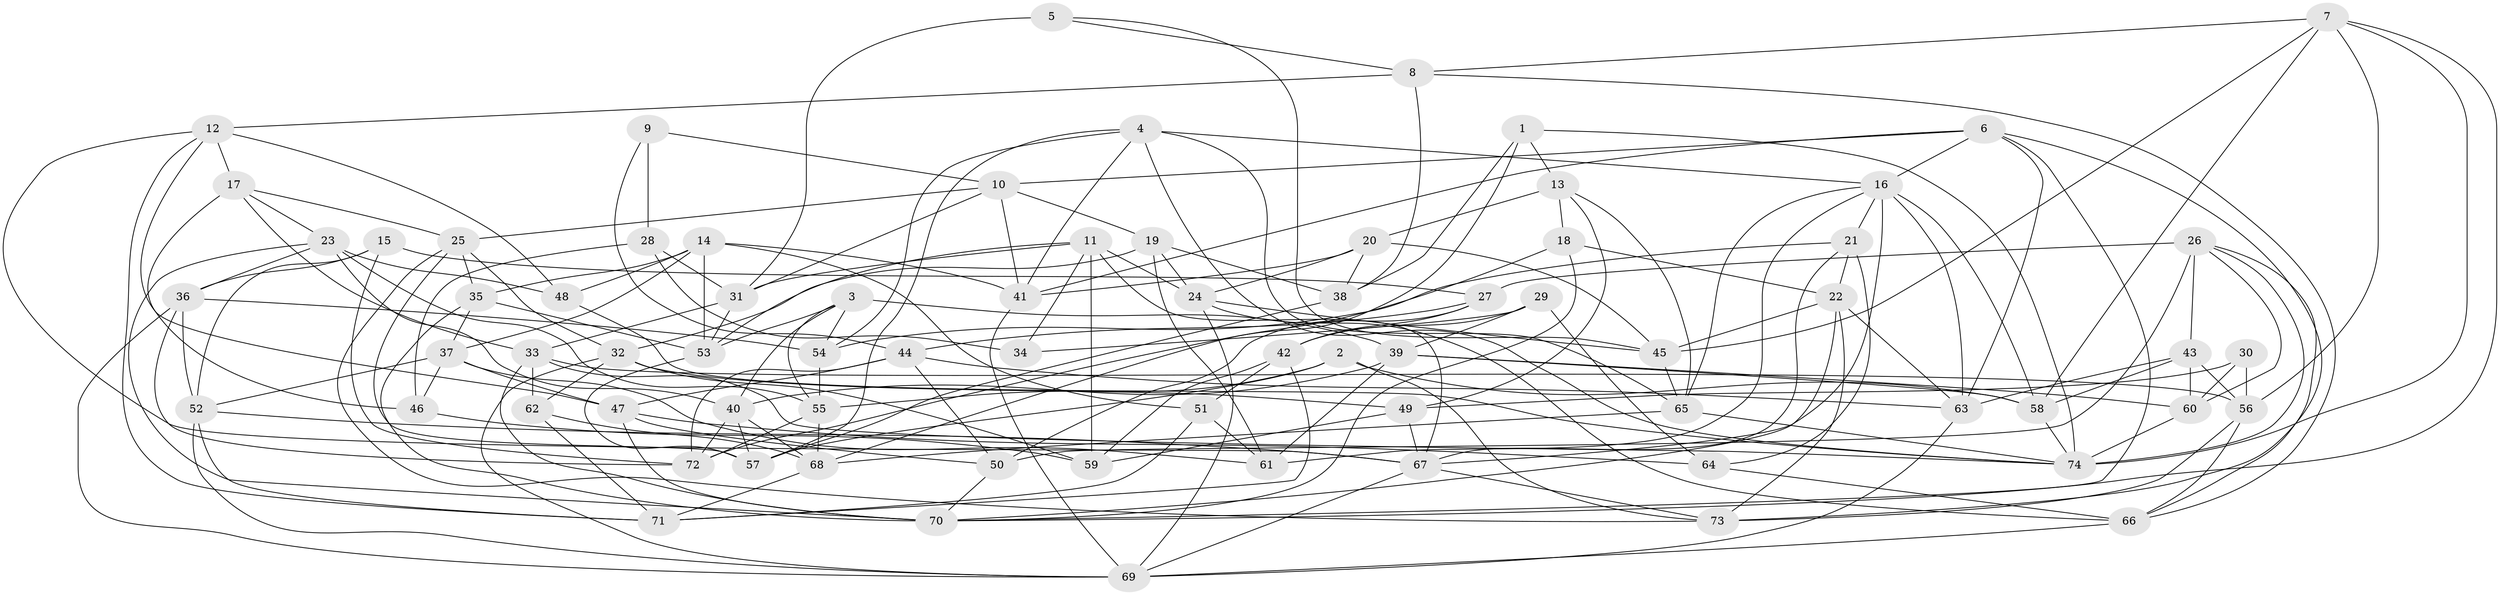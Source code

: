 // original degree distribution, {4: 1.0}
// Generated by graph-tools (version 1.1) at 2025/38/03/04/25 23:38:16]
// undirected, 74 vertices, 202 edges
graph export_dot {
  node [color=gray90,style=filled];
  1;
  2;
  3;
  4;
  5;
  6;
  7;
  8;
  9;
  10;
  11;
  12;
  13;
  14;
  15;
  16;
  17;
  18;
  19;
  20;
  21;
  22;
  23;
  24;
  25;
  26;
  27;
  28;
  29;
  30;
  31;
  32;
  33;
  34;
  35;
  36;
  37;
  38;
  39;
  40;
  41;
  42;
  43;
  44;
  45;
  46;
  47;
  48;
  49;
  50;
  51;
  52;
  53;
  54;
  55;
  56;
  57;
  58;
  59;
  60;
  61;
  62;
  63;
  64;
  65;
  66;
  67;
  68;
  69;
  70;
  71;
  72;
  73;
  74;
  1 -- 13 [weight=1.0];
  1 -- 38 [weight=1.0];
  1 -- 68 [weight=1.0];
  1 -- 74 [weight=1.0];
  2 -- 55 [weight=1.0];
  2 -- 57 [weight=1.0];
  2 -- 58 [weight=1.0];
  2 -- 73 [weight=1.0];
  3 -- 39 [weight=1.0];
  3 -- 40 [weight=1.0];
  3 -- 53 [weight=1.0];
  3 -- 54 [weight=2.0];
  3 -- 55 [weight=1.0];
  4 -- 16 [weight=1.0];
  4 -- 41 [weight=1.0];
  4 -- 54 [weight=1.0];
  4 -- 57 [weight=1.0];
  4 -- 65 [weight=1.0];
  4 -- 74 [weight=1.0];
  5 -- 8 [weight=1.0];
  5 -- 31 [weight=2.0];
  5 -- 45 [weight=1.0];
  6 -- 10 [weight=1.0];
  6 -- 16 [weight=1.0];
  6 -- 41 [weight=1.0];
  6 -- 63 [weight=1.0];
  6 -- 70 [weight=1.0];
  6 -- 73 [weight=1.0];
  7 -- 8 [weight=1.0];
  7 -- 45 [weight=1.0];
  7 -- 56 [weight=1.0];
  7 -- 58 [weight=1.0];
  7 -- 70 [weight=1.0];
  7 -- 74 [weight=1.0];
  8 -- 12 [weight=1.0];
  8 -- 38 [weight=2.0];
  8 -- 66 [weight=1.0];
  9 -- 10 [weight=1.0];
  9 -- 28 [weight=2.0];
  9 -- 44 [weight=1.0];
  10 -- 19 [weight=1.0];
  10 -- 25 [weight=1.0];
  10 -- 31 [weight=1.0];
  10 -- 41 [weight=1.0];
  11 -- 24 [weight=1.0];
  11 -- 31 [weight=1.0];
  11 -- 34 [weight=1.0];
  11 -- 53 [weight=1.0];
  11 -- 59 [weight=1.0];
  11 -- 67 [weight=1.0];
  12 -- 17 [weight=1.0];
  12 -- 47 [weight=1.0];
  12 -- 48 [weight=1.0];
  12 -- 67 [weight=1.0];
  12 -- 71 [weight=1.0];
  13 -- 18 [weight=1.0];
  13 -- 20 [weight=2.0];
  13 -- 49 [weight=1.0];
  13 -- 65 [weight=1.0];
  14 -- 35 [weight=1.0];
  14 -- 37 [weight=1.0];
  14 -- 41 [weight=1.0];
  14 -- 48 [weight=1.0];
  14 -- 51 [weight=1.0];
  14 -- 53 [weight=1.0];
  15 -- 27 [weight=1.0];
  15 -- 36 [weight=1.0];
  15 -- 52 [weight=1.0];
  15 -- 72 [weight=1.0];
  16 -- 21 [weight=1.0];
  16 -- 58 [weight=1.0];
  16 -- 61 [weight=1.0];
  16 -- 63 [weight=1.0];
  16 -- 65 [weight=1.0];
  16 -- 67 [weight=1.0];
  17 -- 23 [weight=1.0];
  17 -- 25 [weight=1.0];
  17 -- 33 [weight=1.0];
  17 -- 46 [weight=2.0];
  18 -- 22 [weight=1.0];
  18 -- 70 [weight=1.0];
  18 -- 72 [weight=1.0];
  19 -- 24 [weight=1.0];
  19 -- 32 [weight=1.0];
  19 -- 38 [weight=1.0];
  19 -- 61 [weight=2.0];
  20 -- 24 [weight=1.0];
  20 -- 38 [weight=1.0];
  20 -- 41 [weight=1.0];
  20 -- 45 [weight=1.0];
  21 -- 22 [weight=1.0];
  21 -- 54 [weight=1.0];
  21 -- 64 [weight=2.0];
  21 -- 67 [weight=1.0];
  22 -- 45 [weight=1.0];
  22 -- 63 [weight=1.0];
  22 -- 70 [weight=1.0];
  22 -- 73 [weight=1.0];
  23 -- 36 [weight=1.0];
  23 -- 40 [weight=1.0];
  23 -- 48 [weight=1.0];
  23 -- 55 [weight=1.0];
  23 -- 70 [weight=1.0];
  24 -- 45 [weight=1.0];
  24 -- 66 [weight=1.0];
  24 -- 69 [weight=1.0];
  25 -- 32 [weight=1.0];
  25 -- 35 [weight=1.0];
  25 -- 57 [weight=1.0];
  25 -- 73 [weight=1.0];
  26 -- 27 [weight=1.0];
  26 -- 43 [weight=2.0];
  26 -- 50 [weight=2.0];
  26 -- 60 [weight=1.0];
  26 -- 66 [weight=1.0];
  26 -- 74 [weight=1.0];
  27 -- 42 [weight=2.0];
  27 -- 44 [weight=1.0];
  27 -- 50 [weight=1.0];
  28 -- 31 [weight=2.0];
  28 -- 34 [weight=1.0];
  28 -- 46 [weight=1.0];
  29 -- 34 [weight=2.0];
  29 -- 39 [weight=1.0];
  29 -- 42 [weight=1.0];
  29 -- 64 [weight=2.0];
  30 -- 49 [weight=2.0];
  30 -- 56 [weight=1.0];
  30 -- 60 [weight=1.0];
  31 -- 33 [weight=1.0];
  31 -- 53 [weight=1.0];
  32 -- 49 [weight=1.0];
  32 -- 59 [weight=1.0];
  32 -- 62 [weight=1.0];
  32 -- 69 [weight=1.0];
  33 -- 56 [weight=1.0];
  33 -- 62 [weight=1.0];
  33 -- 70 [weight=1.0];
  33 -- 74 [weight=1.0];
  35 -- 37 [weight=1.0];
  35 -- 53 [weight=1.0];
  35 -- 70 [weight=2.0];
  36 -- 52 [weight=1.0];
  36 -- 54 [weight=1.0];
  36 -- 69 [weight=1.0];
  36 -- 72 [weight=1.0];
  37 -- 46 [weight=1.0];
  37 -- 47 [weight=1.0];
  37 -- 52 [weight=1.0];
  37 -- 61 [weight=1.0];
  38 -- 57 [weight=1.0];
  39 -- 40 [weight=1.0];
  39 -- 58 [weight=1.0];
  39 -- 60 [weight=1.0];
  39 -- 61 [weight=1.0];
  40 -- 57 [weight=1.0];
  40 -- 68 [weight=1.0];
  40 -- 72 [weight=1.0];
  41 -- 69 [weight=1.0];
  42 -- 51 [weight=1.0];
  42 -- 59 [weight=1.0];
  42 -- 71 [weight=1.0];
  43 -- 56 [weight=1.0];
  43 -- 58 [weight=1.0];
  43 -- 60 [weight=1.0];
  43 -- 63 [weight=1.0];
  44 -- 47 [weight=1.0];
  44 -- 50 [weight=1.0];
  44 -- 63 [weight=1.0];
  44 -- 72 [weight=1.0];
  45 -- 65 [weight=1.0];
  46 -- 59 [weight=2.0];
  47 -- 50 [weight=1.0];
  47 -- 64 [weight=1.0];
  47 -- 70 [weight=1.0];
  48 -- 74 [weight=1.0];
  49 -- 59 [weight=1.0];
  49 -- 67 [weight=1.0];
  50 -- 70 [weight=1.0];
  51 -- 61 [weight=1.0];
  51 -- 71 [weight=1.0];
  52 -- 67 [weight=1.0];
  52 -- 69 [weight=1.0];
  52 -- 71 [weight=1.0];
  53 -- 57 [weight=1.0];
  54 -- 55 [weight=1.0];
  55 -- 68 [weight=1.0];
  55 -- 72 [weight=1.0];
  56 -- 66 [weight=1.0];
  56 -- 73 [weight=1.0];
  58 -- 74 [weight=1.0];
  60 -- 74 [weight=2.0];
  62 -- 68 [weight=1.0];
  62 -- 71 [weight=1.0];
  63 -- 69 [weight=1.0];
  64 -- 66 [weight=1.0];
  65 -- 68 [weight=1.0];
  65 -- 74 [weight=1.0];
  66 -- 69 [weight=1.0];
  67 -- 69 [weight=1.0];
  67 -- 73 [weight=1.0];
  68 -- 71 [weight=1.0];
}
